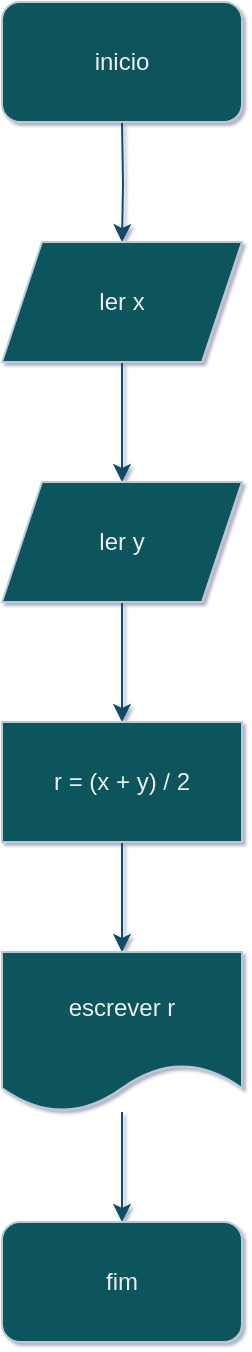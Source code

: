 <mxfile version="28.1.2">
  <diagram name="Página-1" id="T87jH5dkgKL7ntDPRCxD">
    <mxGraphModel dx="1426" dy="841" grid="1" gridSize="10" guides="1" tooltips="1" connect="1" arrows="1" fold="1" page="1" pageScale="1" pageWidth="827" pageHeight="1169" background="none" math="0" shadow="1">
      <root>
        <mxCell id="0" />
        <mxCell id="1" parent="0" />
        <mxCell id="GftIb2SkkK98f4xfdX1H-11" value="" style="edgeStyle=orthogonalEdgeStyle;rounded=0;orthogonalLoop=1;jettySize=auto;html=1;labelBackgroundColor=none;strokeColor=#0B4D6A;fontColor=default;" edge="1" parent="1" target="GftIb2SkkK98f4xfdX1H-2">
          <mxGeometry relative="1" as="geometry">
            <mxPoint x="270" y="130" as="sourcePoint" />
          </mxGeometry>
        </mxCell>
        <mxCell id="GftIb2SkkK98f4xfdX1H-17" value="" style="edgeStyle=orthogonalEdgeStyle;rounded=0;orthogonalLoop=1;jettySize=auto;html=1;labelBackgroundColor=none;strokeColor=#0B4D6A;fontColor=default;" edge="1" parent="1" source="GftIb2SkkK98f4xfdX1H-2" target="GftIb2SkkK98f4xfdX1H-3">
          <mxGeometry relative="1" as="geometry" />
        </mxCell>
        <mxCell id="GftIb2SkkK98f4xfdX1H-2" value="ler x" style="shape=parallelogram;perimeter=parallelogramPerimeter;whiteSpace=wrap;html=1;fixedSize=1;labelBackgroundColor=none;fillColor=#09555B;strokeColor=#BAC8D3;fontColor=#EEEEEE;" vertex="1" parent="1">
          <mxGeometry x="210" y="190" width="120" height="60" as="geometry" />
        </mxCell>
        <mxCell id="GftIb2SkkK98f4xfdX1H-14" value="" style="edgeStyle=orthogonalEdgeStyle;rounded=0;orthogonalLoop=1;jettySize=auto;html=1;labelBackgroundColor=none;strokeColor=#0B4D6A;fontColor=default;" edge="1" parent="1" source="GftIb2SkkK98f4xfdX1H-3" target="GftIb2SkkK98f4xfdX1H-4">
          <mxGeometry relative="1" as="geometry" />
        </mxCell>
        <mxCell id="GftIb2SkkK98f4xfdX1H-3" value="ler y" style="shape=parallelogram;perimeter=parallelogramPerimeter;whiteSpace=wrap;html=1;fixedSize=1;labelBackgroundColor=none;fillColor=#09555B;strokeColor=#BAC8D3;fontColor=#EEEEEE;" vertex="1" parent="1">
          <mxGeometry x="210" y="310" width="120" height="60" as="geometry" />
        </mxCell>
        <mxCell id="GftIb2SkkK98f4xfdX1H-15" value="" style="edgeStyle=orthogonalEdgeStyle;rounded=0;orthogonalLoop=1;jettySize=auto;html=1;labelBackgroundColor=none;strokeColor=#0B4D6A;fontColor=default;" edge="1" parent="1" source="GftIb2SkkK98f4xfdX1H-4" target="GftIb2SkkK98f4xfdX1H-5">
          <mxGeometry relative="1" as="geometry" />
        </mxCell>
        <mxCell id="GftIb2SkkK98f4xfdX1H-4" value="r = (x + y) / 2" style="rounded=0;whiteSpace=wrap;html=1;labelBackgroundColor=none;fillColor=#09555B;strokeColor=#BAC8D3;fontColor=#EEEEEE;" vertex="1" parent="1">
          <mxGeometry x="210" y="430" width="120" height="60" as="geometry" />
        </mxCell>
        <mxCell id="GftIb2SkkK98f4xfdX1H-20" value="" style="edgeStyle=orthogonalEdgeStyle;rounded=0;orthogonalLoop=1;jettySize=auto;html=1;labelBackgroundColor=none;strokeColor=#0B4D6A;fontColor=default;" edge="1" parent="1" source="GftIb2SkkK98f4xfdX1H-5" target="GftIb2SkkK98f4xfdX1H-19">
          <mxGeometry relative="1" as="geometry" />
        </mxCell>
        <mxCell id="GftIb2SkkK98f4xfdX1H-5" value="escrever r" style="shape=document;whiteSpace=wrap;html=1;boundedLbl=1;labelBackgroundColor=none;fillColor=#09555B;strokeColor=#BAC8D3;fontColor=#EEEEEE;" vertex="1" parent="1">
          <mxGeometry x="210" y="545" width="120" height="80" as="geometry" />
        </mxCell>
        <mxCell id="GftIb2SkkK98f4xfdX1H-18" value="inicio" style="rounded=1;whiteSpace=wrap;html=1;labelBackgroundColor=none;fillColor=#09555B;strokeColor=#BAC8D3;fontColor=#EEEEEE;" vertex="1" parent="1">
          <mxGeometry x="210" y="70" width="120" height="60" as="geometry" />
        </mxCell>
        <mxCell id="GftIb2SkkK98f4xfdX1H-19" value="fim" style="rounded=1;whiteSpace=wrap;html=1;labelBackgroundColor=none;fillColor=#09555B;strokeColor=#BAC8D3;fontColor=#EEEEEE;" vertex="1" parent="1">
          <mxGeometry x="210" y="680" width="120" height="60" as="geometry" />
        </mxCell>
      </root>
    </mxGraphModel>
  </diagram>
</mxfile>
